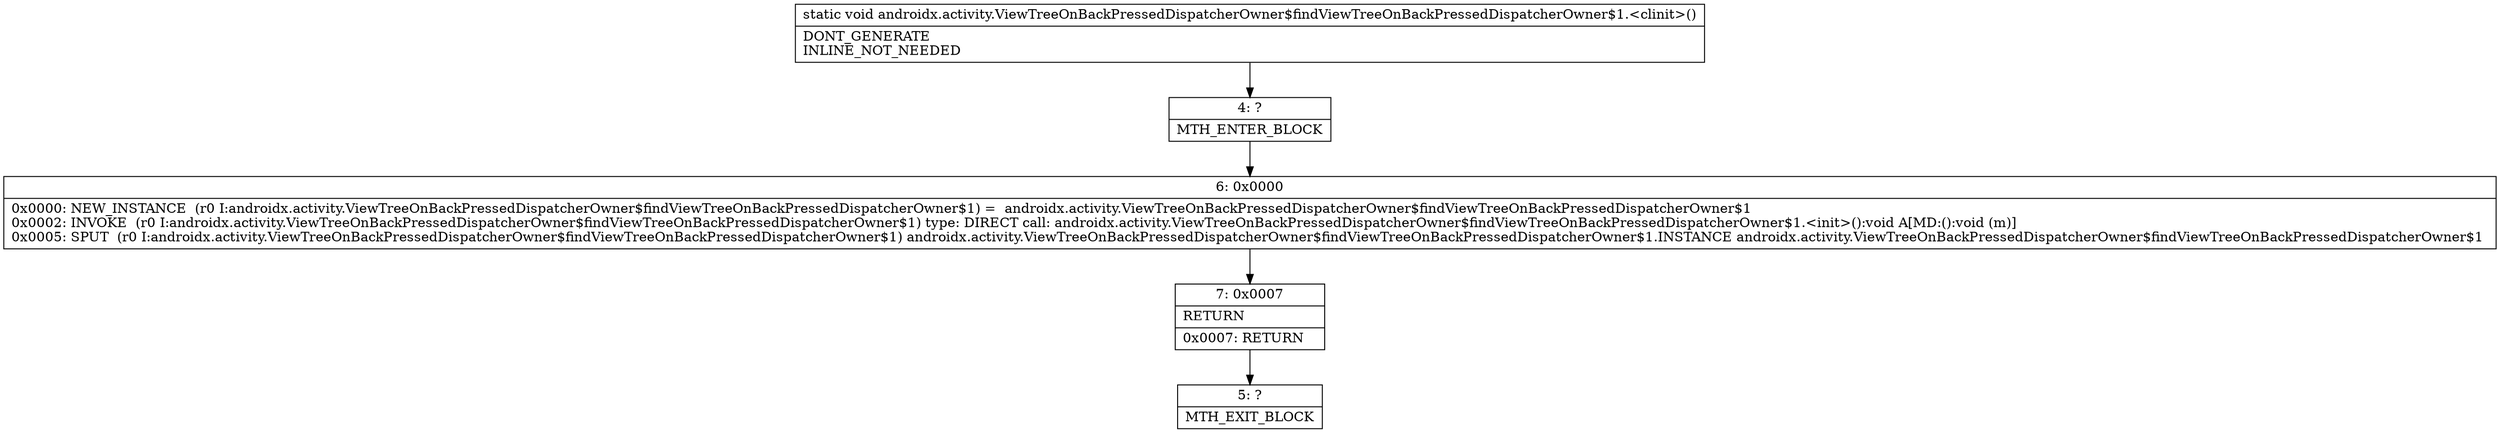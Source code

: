 digraph "CFG forandroidx.activity.ViewTreeOnBackPressedDispatcherOwner$findViewTreeOnBackPressedDispatcherOwner$1.\<clinit\>()V" {
Node_4 [shape=record,label="{4\:\ ?|MTH_ENTER_BLOCK\l}"];
Node_6 [shape=record,label="{6\:\ 0x0000|0x0000: NEW_INSTANCE  (r0 I:androidx.activity.ViewTreeOnBackPressedDispatcherOwner$findViewTreeOnBackPressedDispatcherOwner$1) =  androidx.activity.ViewTreeOnBackPressedDispatcherOwner$findViewTreeOnBackPressedDispatcherOwner$1 \l0x0002: INVOKE  (r0 I:androidx.activity.ViewTreeOnBackPressedDispatcherOwner$findViewTreeOnBackPressedDispatcherOwner$1) type: DIRECT call: androidx.activity.ViewTreeOnBackPressedDispatcherOwner$findViewTreeOnBackPressedDispatcherOwner$1.\<init\>():void A[MD:():void (m)]\l0x0005: SPUT  (r0 I:androidx.activity.ViewTreeOnBackPressedDispatcherOwner$findViewTreeOnBackPressedDispatcherOwner$1) androidx.activity.ViewTreeOnBackPressedDispatcherOwner$findViewTreeOnBackPressedDispatcherOwner$1.INSTANCE androidx.activity.ViewTreeOnBackPressedDispatcherOwner$findViewTreeOnBackPressedDispatcherOwner$1 \l}"];
Node_7 [shape=record,label="{7\:\ 0x0007|RETURN\l|0x0007: RETURN   \l}"];
Node_5 [shape=record,label="{5\:\ ?|MTH_EXIT_BLOCK\l}"];
MethodNode[shape=record,label="{static void androidx.activity.ViewTreeOnBackPressedDispatcherOwner$findViewTreeOnBackPressedDispatcherOwner$1.\<clinit\>()  | DONT_GENERATE\lINLINE_NOT_NEEDED\l}"];
MethodNode -> Node_4;Node_4 -> Node_6;
Node_6 -> Node_7;
Node_7 -> Node_5;
}

